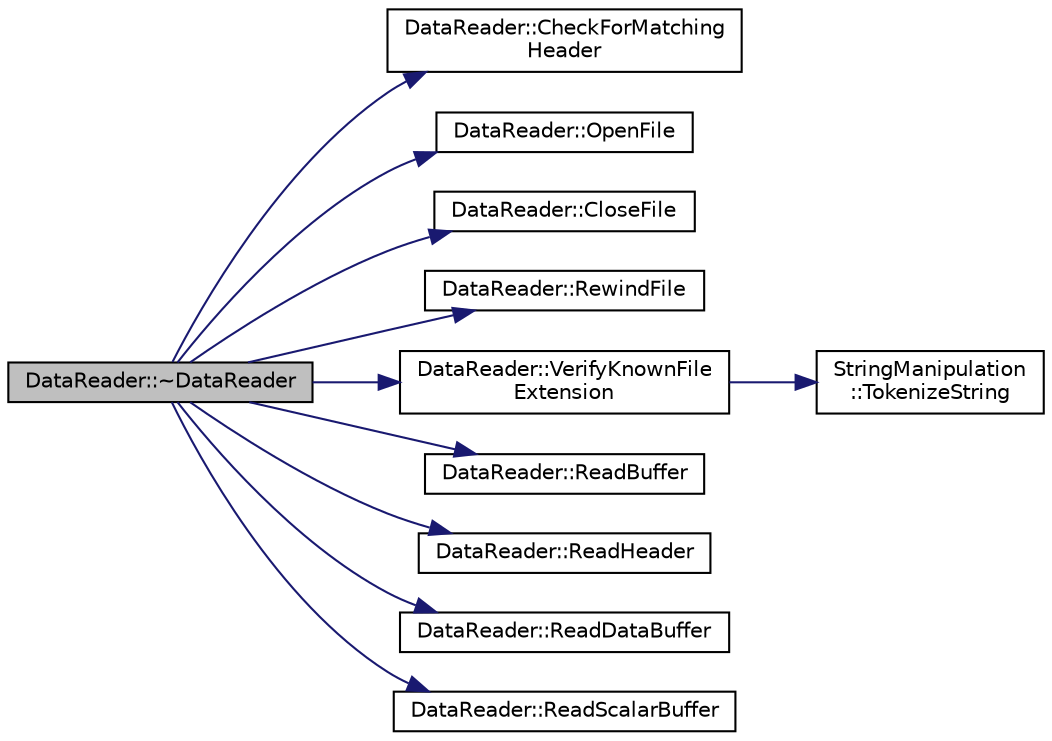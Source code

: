 digraph "DataReader::~DataReader"
{
  edge [fontname="Helvetica",fontsize="10",labelfontname="Helvetica",labelfontsize="10"];
  node [fontname="Helvetica",fontsize="10",shape=record];
  rankdir="LR";
  Node1 [label="DataReader::~DataReader",height=0.2,width=0.4,color="black", fillcolor="grey75", style="filled", fontcolor="black"];
  Node1 -> Node2 [color="midnightblue",fontsize="10",style="solid",fontname="Helvetica"];
  Node2 [label="DataReader::CheckForMatching\lHeader",height=0.2,width=0.4,color="black", fillcolor="white", style="filled",URL="$d3/d3a/class_data_reader.html#a706daf5902dc05c9e39dbb459aae29dc"];
  Node1 -> Node3 [color="midnightblue",fontsize="10",style="solid",fontname="Helvetica"];
  Node3 [label="DataReader::OpenFile",height=0.2,width=0.4,color="black", fillcolor="white", style="filled",URL="$d3/d3a/class_data_reader.html#a62b312a29b0e5e6f18ddd88a984fa0d5"];
  Node1 -> Node4 [color="midnightblue",fontsize="10",style="solid",fontname="Helvetica"];
  Node4 [label="DataReader::CloseFile",height=0.2,width=0.4,color="black", fillcolor="white", style="filled",URL="$d3/d3a/class_data_reader.html#a5af5e06cbf99aab1214c21fe4d3f84af"];
  Node1 -> Node5 [color="midnightblue",fontsize="10",style="solid",fontname="Helvetica"];
  Node5 [label="DataReader::RewindFile",height=0.2,width=0.4,color="black", fillcolor="white", style="filled",URL="$d3/d3a/class_data_reader.html#a7c93ac8c1802c398106d17a64144c4a9"];
  Node1 -> Node6 [color="midnightblue",fontsize="10",style="solid",fontname="Helvetica"];
  Node6 [label="DataReader::VerifyKnownFile\lExtension",height=0.2,width=0.4,color="black", fillcolor="white", style="filled",URL="$d3/d3a/class_data_reader.html#a5c071751bf4f263c9daef53c63de53a5",tooltip=": Figure out how to get this to check against our enum instead of hard coding these strings ..."];
  Node6 -> Node7 [color="midnightblue",fontsize="10",style="solid",fontname="Helvetica"];
  Node7 [label="StringManipulation\l::TokenizeString",height=0.2,width=0.4,color="black", fillcolor="white", style="filled",URL="$d5/d2b/namespace_string_manipulation.html#a4aa49767efe3ea44a39d90ff3cb603b0"];
  Node1 -> Node8 [color="midnightblue",fontsize="10",style="solid",fontname="Helvetica"];
  Node8 [label="DataReader::ReadBuffer",height=0.2,width=0.4,color="black", fillcolor="white", style="filled",URL="$d3/d3a/class_data_reader.html#ae0c0e92e29f70e6f176d4983081785a9"];
  Node1 -> Node9 [color="midnightblue",fontsize="10",style="solid",fontname="Helvetica"];
  Node9 [label="DataReader::ReadHeader",height=0.2,width=0.4,color="black", fillcolor="white", style="filled",URL="$d3/d3a/class_data_reader.html#ace859054d5444346fbca8ec1067f58ae"];
  Node1 -> Node10 [color="midnightblue",fontsize="10",style="solid",fontname="Helvetica"];
  Node10 [label="DataReader::ReadDataBuffer",height=0.2,width=0.4,color="black", fillcolor="white", style="filled",URL="$d3/d3a/class_data_reader.html#ae0f3d84d6a8ff6c13e8ffa5bed51482b"];
  Node1 -> Node11 [color="midnightblue",fontsize="10",style="solid",fontname="Helvetica"];
  Node11 [label="DataReader::ReadScalarBuffer",height=0.2,width=0.4,color="black", fillcolor="white", style="filled",URL="$d3/d3a/class_data_reader.html#ac4879fba320371021d4ae18a37fc99a2"];
}
